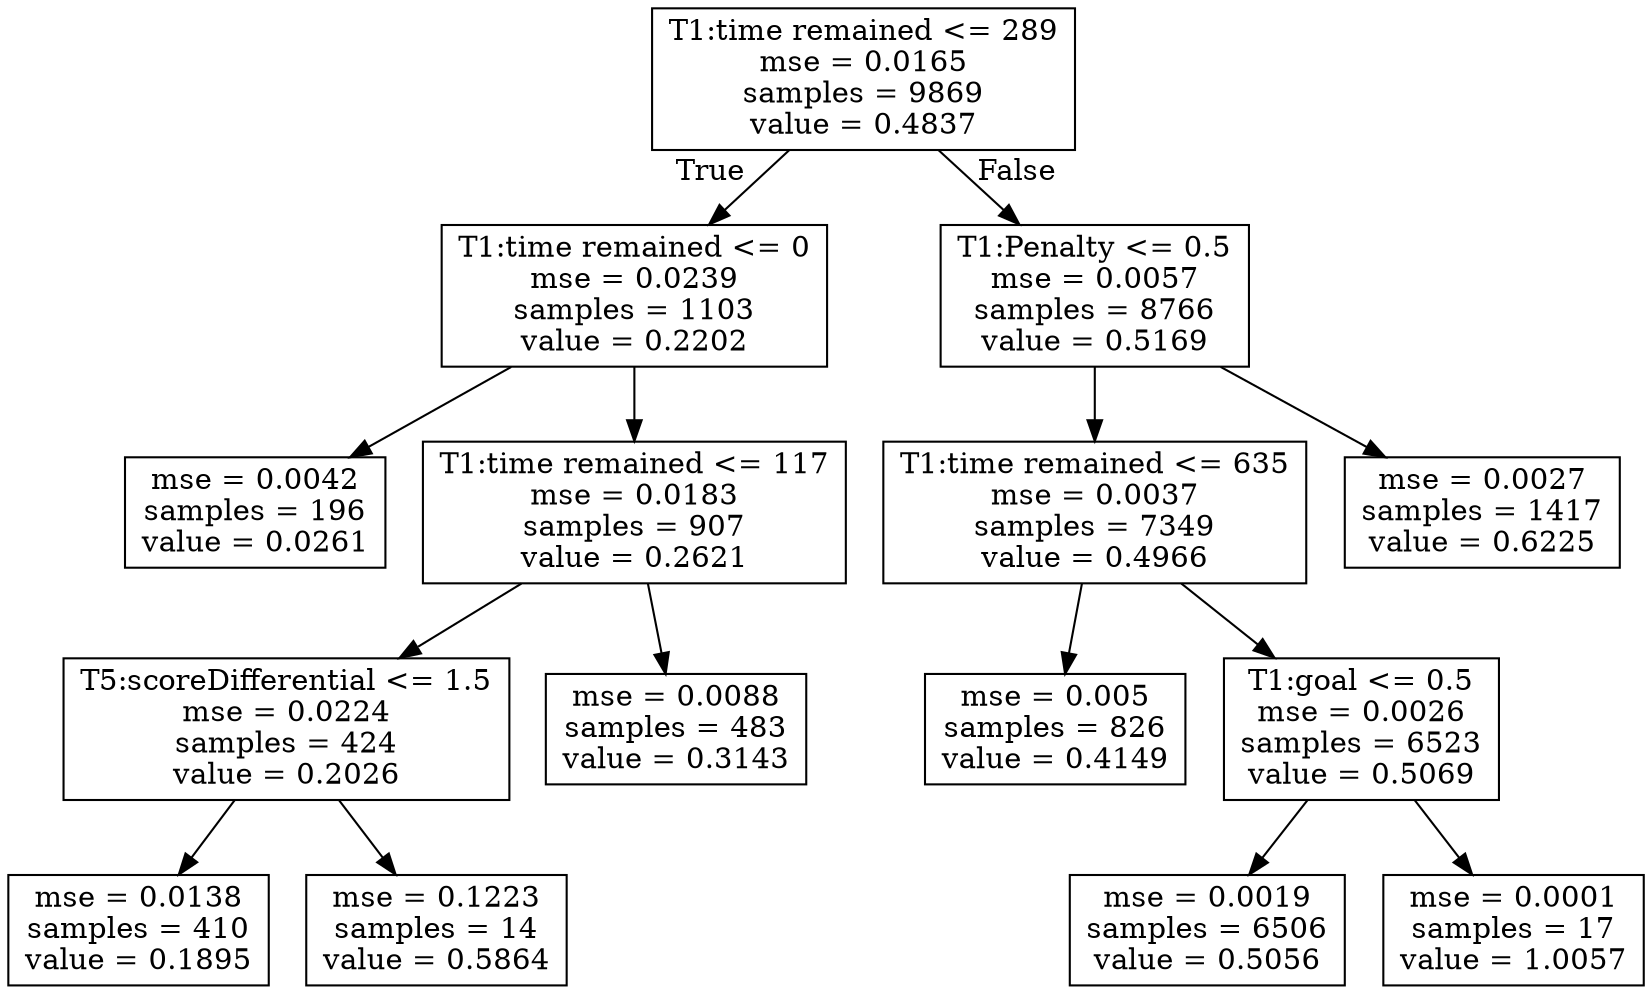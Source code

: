 digraph Tree {
node [shape=box] ;
0 [label="T1:time remained <= 289\nmse = 0.0165\nsamples = 9869\nvalue = 0.4837"] ;
1 [label="T1:time remained <= 0\nmse = 0.0239\nsamples = 1103\nvalue = 0.2202"] ;
0 -> 1 [labeldistance=2.5, labelangle=45, headlabel="True"] ;
5 [label="mse = 0.0042\nsamples = 196\nvalue = 0.0261"] ;
1 -> 5 ;
6 [label="T1:time remained <= 117\nmse = 0.0183\nsamples = 907\nvalue = 0.2621"] ;
1 -> 6 ;
11 [label="T5:scoreDifferential <= 1.5\nmse = 0.0224\nsamples = 424\nvalue = 0.2026"] ;
6 -> 11 ;
13 [label="mse = 0.0138\nsamples = 410\nvalue = 0.1895"] ;
11 -> 13 ;
14 [label="mse = 0.1223\nsamples = 14\nvalue = 0.5864"] ;
11 -> 14 ;
12 [label="mse = 0.0088\nsamples = 483\nvalue = 0.3143"] ;
6 -> 12 ;
2 [label="T1:Penalty <= 0.5\nmse = 0.0057\nsamples = 8766\nvalue = 0.5169"] ;
0 -> 2 [labeldistance=2.5, labelangle=-45, headlabel="False"] ;
3 [label="T1:time remained <= 635\nmse = 0.0037\nsamples = 7349\nvalue = 0.4966"] ;
2 -> 3 ;
7 [label="mse = 0.005\nsamples = 826\nvalue = 0.4149"] ;
3 -> 7 ;
8 [label="T1:goal <= 0.5\nmse = 0.0026\nsamples = 6523\nvalue = 0.5069"] ;
3 -> 8 ;
9 [label="mse = 0.0019\nsamples = 6506\nvalue = 0.5056"] ;
8 -> 9 ;
10 [label="mse = 0.0001\nsamples = 17\nvalue = 1.0057"] ;
8 -> 10 ;
4 [label="mse = 0.0027\nsamples = 1417\nvalue = 0.6225"] ;
2 -> 4 ;
}
